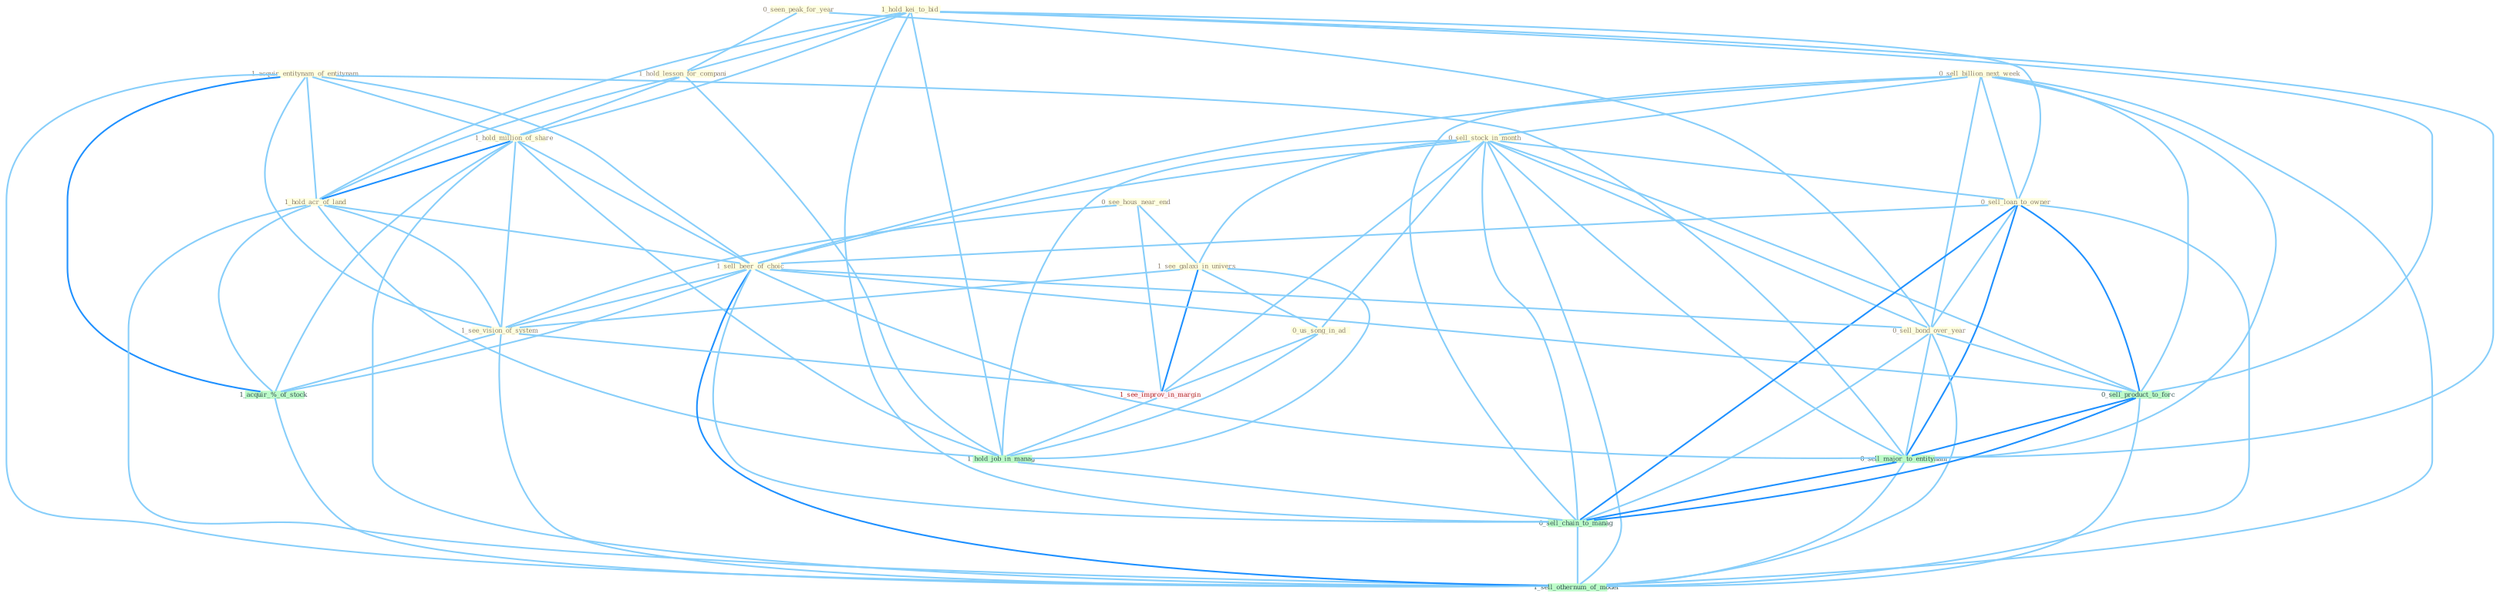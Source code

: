 Graph G{ 
    node
    [shape=polygon,style=filled,width=.5,height=.06,color="#BDFCC9",fixedsize=true,fontsize=4,
    fontcolor="#2f4f4f"];
    {node
    [color="#ffffe0", fontcolor="#8b7d6b"] "0_see_hous_near_end " "1_acquir_entitynam_of_entitynam " "0_sell_billion_next_week " "1_hold_kei_to_bid " "0_seen_peak_for_year " "0_sell_stock_in_month " "0_sell_loan_to_owner " "1_hold_lesson_for_compani " "1_see_galaxi_in_univers " "1_hold_million_of_share " "1_hold_acr_of_land " "1_sell_beer_of_choic " "1_see_vision_of_system " "0_sell_bond_over_year " "0_us_song_in_ad "}
{node [color="#fff0f5", fontcolor="#b22222"] "1_see_improv_in_margin "}
edge [color="#B0E2FF"];

	"0_see_hous_near_end " -- "1_see_galaxi_in_univers " [w="1", color="#87cefa" ];
	"0_see_hous_near_end " -- "1_see_vision_of_system " [w="1", color="#87cefa" ];
	"0_see_hous_near_end " -- "1_see_improv_in_margin " [w="1", color="#87cefa" ];
	"1_acquir_entitynam_of_entitynam " -- "1_hold_million_of_share " [w="1", color="#87cefa" ];
	"1_acquir_entitynam_of_entitynam " -- "1_hold_acr_of_land " [w="1", color="#87cefa" ];
	"1_acquir_entitynam_of_entitynam " -- "1_sell_beer_of_choic " [w="1", color="#87cefa" ];
	"1_acquir_entitynam_of_entitynam " -- "1_see_vision_of_system " [w="1", color="#87cefa" ];
	"1_acquir_entitynam_of_entitynam " -- "1_acquir_%_of_stock " [w="2", color="#1e90ff" , len=0.8];
	"1_acquir_entitynam_of_entitynam " -- "0_sell_major_to_entitynam " [w="1", color="#87cefa" ];
	"1_acquir_entitynam_of_entitynam " -- "1_sell_othernum_of_model " [w="1", color="#87cefa" ];
	"0_sell_billion_next_week " -- "0_sell_stock_in_month " [w="1", color="#87cefa" ];
	"0_sell_billion_next_week " -- "0_sell_loan_to_owner " [w="1", color="#87cefa" ];
	"0_sell_billion_next_week " -- "1_sell_beer_of_choic " [w="1", color="#87cefa" ];
	"0_sell_billion_next_week " -- "0_sell_bond_over_year " [w="1", color="#87cefa" ];
	"0_sell_billion_next_week " -- "0_sell_product_to_forc " [w="1", color="#87cefa" ];
	"0_sell_billion_next_week " -- "0_sell_major_to_entitynam " [w="1", color="#87cefa" ];
	"0_sell_billion_next_week " -- "0_sell_chain_to_manag " [w="1", color="#87cefa" ];
	"0_sell_billion_next_week " -- "1_sell_othernum_of_model " [w="1", color="#87cefa" ];
	"1_hold_kei_to_bid " -- "0_sell_loan_to_owner " [w="1", color="#87cefa" ];
	"1_hold_kei_to_bid " -- "1_hold_lesson_for_compani " [w="1", color="#87cefa" ];
	"1_hold_kei_to_bid " -- "1_hold_million_of_share " [w="1", color="#87cefa" ];
	"1_hold_kei_to_bid " -- "1_hold_acr_of_land " [w="1", color="#87cefa" ];
	"1_hold_kei_to_bid " -- "1_hold_job_in_manag " [w="1", color="#87cefa" ];
	"1_hold_kei_to_bid " -- "0_sell_product_to_forc " [w="1", color="#87cefa" ];
	"1_hold_kei_to_bid " -- "0_sell_major_to_entitynam " [w="1", color="#87cefa" ];
	"1_hold_kei_to_bid " -- "0_sell_chain_to_manag " [w="1", color="#87cefa" ];
	"0_seen_peak_for_year " -- "1_hold_lesson_for_compani " [w="1", color="#87cefa" ];
	"0_seen_peak_for_year " -- "0_sell_bond_over_year " [w="1", color="#87cefa" ];
	"0_sell_stock_in_month " -- "0_sell_loan_to_owner " [w="1", color="#87cefa" ];
	"0_sell_stock_in_month " -- "1_see_galaxi_in_univers " [w="1", color="#87cefa" ];
	"0_sell_stock_in_month " -- "1_sell_beer_of_choic " [w="1", color="#87cefa" ];
	"0_sell_stock_in_month " -- "0_sell_bond_over_year " [w="1", color="#87cefa" ];
	"0_sell_stock_in_month " -- "0_us_song_in_ad " [w="1", color="#87cefa" ];
	"0_sell_stock_in_month " -- "1_see_improv_in_margin " [w="1", color="#87cefa" ];
	"0_sell_stock_in_month " -- "1_hold_job_in_manag " [w="1", color="#87cefa" ];
	"0_sell_stock_in_month " -- "0_sell_product_to_forc " [w="1", color="#87cefa" ];
	"0_sell_stock_in_month " -- "0_sell_major_to_entitynam " [w="1", color="#87cefa" ];
	"0_sell_stock_in_month " -- "0_sell_chain_to_manag " [w="1", color="#87cefa" ];
	"0_sell_stock_in_month " -- "1_sell_othernum_of_model " [w="1", color="#87cefa" ];
	"0_sell_loan_to_owner " -- "1_sell_beer_of_choic " [w="1", color="#87cefa" ];
	"0_sell_loan_to_owner " -- "0_sell_bond_over_year " [w="1", color="#87cefa" ];
	"0_sell_loan_to_owner " -- "0_sell_product_to_forc " [w="2", color="#1e90ff" , len=0.8];
	"0_sell_loan_to_owner " -- "0_sell_major_to_entitynam " [w="2", color="#1e90ff" , len=0.8];
	"0_sell_loan_to_owner " -- "0_sell_chain_to_manag " [w="2", color="#1e90ff" , len=0.8];
	"0_sell_loan_to_owner " -- "1_sell_othernum_of_model " [w="1", color="#87cefa" ];
	"1_hold_lesson_for_compani " -- "1_hold_million_of_share " [w="1", color="#87cefa" ];
	"1_hold_lesson_for_compani " -- "1_hold_acr_of_land " [w="1", color="#87cefa" ];
	"1_hold_lesson_for_compani " -- "1_hold_job_in_manag " [w="1", color="#87cefa" ];
	"1_see_galaxi_in_univers " -- "1_see_vision_of_system " [w="1", color="#87cefa" ];
	"1_see_galaxi_in_univers " -- "0_us_song_in_ad " [w="1", color="#87cefa" ];
	"1_see_galaxi_in_univers " -- "1_see_improv_in_margin " [w="2", color="#1e90ff" , len=0.8];
	"1_see_galaxi_in_univers " -- "1_hold_job_in_manag " [w="1", color="#87cefa" ];
	"1_hold_million_of_share " -- "1_hold_acr_of_land " [w="2", color="#1e90ff" , len=0.8];
	"1_hold_million_of_share " -- "1_sell_beer_of_choic " [w="1", color="#87cefa" ];
	"1_hold_million_of_share " -- "1_see_vision_of_system " [w="1", color="#87cefa" ];
	"1_hold_million_of_share " -- "1_acquir_%_of_stock " [w="1", color="#87cefa" ];
	"1_hold_million_of_share " -- "1_hold_job_in_manag " [w="1", color="#87cefa" ];
	"1_hold_million_of_share " -- "1_sell_othernum_of_model " [w="1", color="#87cefa" ];
	"1_hold_acr_of_land " -- "1_sell_beer_of_choic " [w="1", color="#87cefa" ];
	"1_hold_acr_of_land " -- "1_see_vision_of_system " [w="1", color="#87cefa" ];
	"1_hold_acr_of_land " -- "1_acquir_%_of_stock " [w="1", color="#87cefa" ];
	"1_hold_acr_of_land " -- "1_hold_job_in_manag " [w="1", color="#87cefa" ];
	"1_hold_acr_of_land " -- "1_sell_othernum_of_model " [w="1", color="#87cefa" ];
	"1_sell_beer_of_choic " -- "1_see_vision_of_system " [w="1", color="#87cefa" ];
	"1_sell_beer_of_choic " -- "0_sell_bond_over_year " [w="1", color="#87cefa" ];
	"1_sell_beer_of_choic " -- "1_acquir_%_of_stock " [w="1", color="#87cefa" ];
	"1_sell_beer_of_choic " -- "0_sell_product_to_forc " [w="1", color="#87cefa" ];
	"1_sell_beer_of_choic " -- "0_sell_major_to_entitynam " [w="1", color="#87cefa" ];
	"1_sell_beer_of_choic " -- "0_sell_chain_to_manag " [w="1", color="#87cefa" ];
	"1_sell_beer_of_choic " -- "1_sell_othernum_of_model " [w="2", color="#1e90ff" , len=0.8];
	"1_see_vision_of_system " -- "1_see_improv_in_margin " [w="1", color="#87cefa" ];
	"1_see_vision_of_system " -- "1_acquir_%_of_stock " [w="1", color="#87cefa" ];
	"1_see_vision_of_system " -- "1_sell_othernum_of_model " [w="1", color="#87cefa" ];
	"0_sell_bond_over_year " -- "0_sell_product_to_forc " [w="1", color="#87cefa" ];
	"0_sell_bond_over_year " -- "0_sell_major_to_entitynam " [w="1", color="#87cefa" ];
	"0_sell_bond_over_year " -- "0_sell_chain_to_manag " [w="1", color="#87cefa" ];
	"0_sell_bond_over_year " -- "1_sell_othernum_of_model " [w="1", color="#87cefa" ];
	"0_us_song_in_ad " -- "1_see_improv_in_margin " [w="1", color="#87cefa" ];
	"0_us_song_in_ad " -- "1_hold_job_in_manag " [w="1", color="#87cefa" ];
	"1_see_improv_in_margin " -- "1_hold_job_in_manag " [w="1", color="#87cefa" ];
	"1_acquir_%_of_stock " -- "1_sell_othernum_of_model " [w="1", color="#87cefa" ];
	"1_hold_job_in_manag " -- "0_sell_chain_to_manag " [w="1", color="#87cefa" ];
	"0_sell_product_to_forc " -- "0_sell_major_to_entitynam " [w="2", color="#1e90ff" , len=0.8];
	"0_sell_product_to_forc " -- "0_sell_chain_to_manag " [w="2", color="#1e90ff" , len=0.8];
	"0_sell_product_to_forc " -- "1_sell_othernum_of_model " [w="1", color="#87cefa" ];
	"0_sell_major_to_entitynam " -- "0_sell_chain_to_manag " [w="2", color="#1e90ff" , len=0.8];
	"0_sell_major_to_entitynam " -- "1_sell_othernum_of_model " [w="1", color="#87cefa" ];
	"0_sell_chain_to_manag " -- "1_sell_othernum_of_model " [w="1", color="#87cefa" ];
}